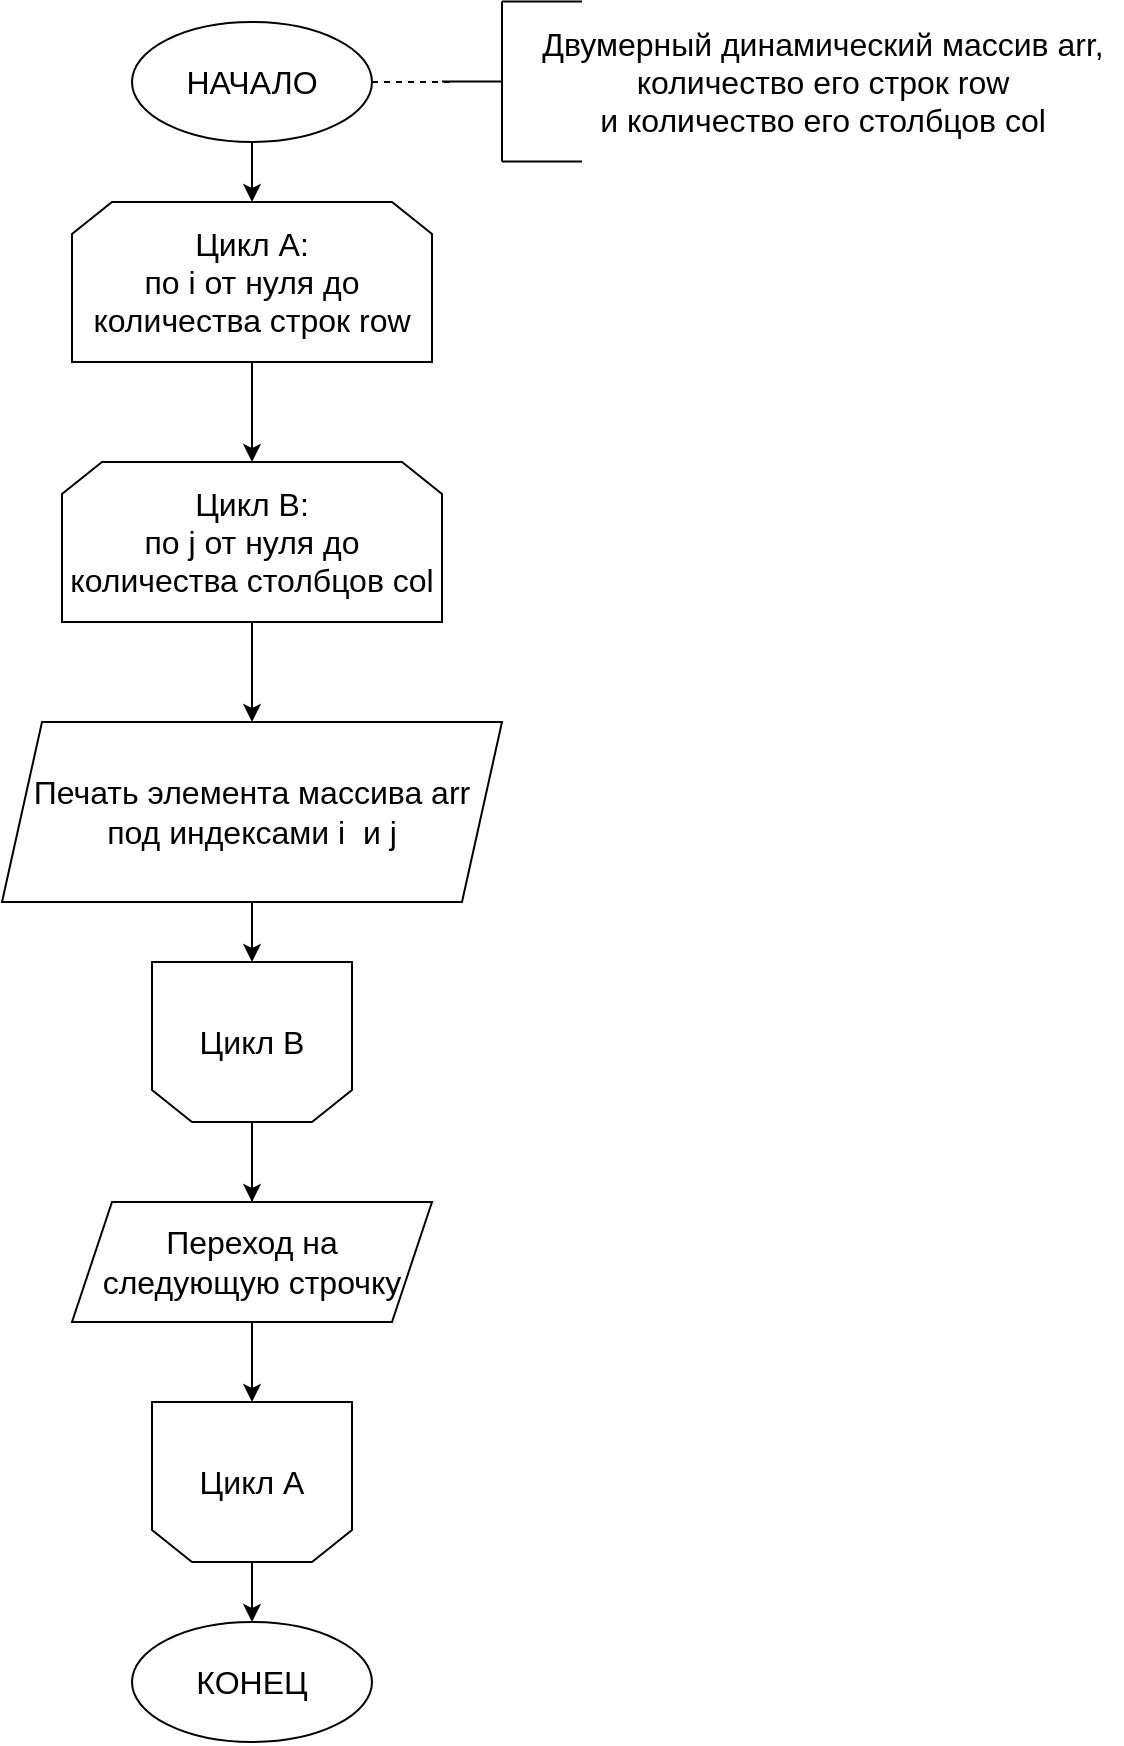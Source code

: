 <mxfile version="16.5.1" type="device"><diagram id="eAsUU-Ccu7Wq_H1qiQWM" name="Страница 1"><mxGraphModel dx="1102" dy="857" grid="1" gridSize="10" guides="1" tooltips="1" connect="1" arrows="1" fold="1" page="1" pageScale="1" pageWidth="1200" pageHeight="1920" math="0" shadow="0"><root><mxCell id="0"/><mxCell id="1" parent="0"/><mxCell id="pO9JCQjHVGOq0sKvvc0Z-3" style="edgeStyle=orthogonalEdgeStyle;rounded=0;orthogonalLoop=1;jettySize=auto;html=1;entryX=0.5;entryY=0;entryDx=0;entryDy=0;fontSize=16;" parent="1" source="pO9JCQjHVGOq0sKvvc0Z-1" target="pO9JCQjHVGOq0sKvvc0Z-2" edge="1"><mxGeometry relative="1" as="geometry"/></mxCell><mxCell id="pO9JCQjHVGOq0sKvvc0Z-1" value="НАЧАЛО" style="ellipse;whiteSpace=wrap;html=1;fontSize=16;" parent="1" vertex="1"><mxGeometry x="480" y="50" width="120" height="60" as="geometry"/></mxCell><mxCell id="pO9JCQjHVGOq0sKvvc0Z-5" value="" style="edgeStyle=orthogonalEdgeStyle;rounded=0;orthogonalLoop=1;jettySize=auto;html=1;fontSize=16;" parent="1" source="pO9JCQjHVGOq0sKvvc0Z-2" target="pO9JCQjHVGOq0sKvvc0Z-4" edge="1"><mxGeometry relative="1" as="geometry"/></mxCell><mxCell id="pO9JCQjHVGOq0sKvvc0Z-2" value="Цикл А:&lt;br&gt;по i от нуля до количества строк row" style="shape=loopLimit;whiteSpace=wrap;html=1;fontSize=16;" parent="1" vertex="1"><mxGeometry x="450" y="140" width="180" height="80" as="geometry"/></mxCell><mxCell id="pO9JCQjHVGOq0sKvvc0Z-7" style="edgeStyle=orthogonalEdgeStyle;rounded=0;orthogonalLoop=1;jettySize=auto;html=1;entryX=0.5;entryY=0;entryDx=0;entryDy=0;fontSize=16;" parent="1" source="pO9JCQjHVGOq0sKvvc0Z-4" target="pO9JCQjHVGOq0sKvvc0Z-6" edge="1"><mxGeometry relative="1" as="geometry"/></mxCell><mxCell id="pO9JCQjHVGOq0sKvvc0Z-4" value="Цикл B:&lt;br&gt;по j от нуля до количества столбцов col" style="shape=loopLimit;whiteSpace=wrap;html=1;fontSize=16;" parent="1" vertex="1"><mxGeometry x="445" y="270" width="190" height="80" as="geometry"/></mxCell><mxCell id="pO9JCQjHVGOq0sKvvc0Z-9" style="edgeStyle=orthogonalEdgeStyle;rounded=0;orthogonalLoop=1;jettySize=auto;html=1;entryX=0.5;entryY=1;entryDx=0;entryDy=0;fontSize=16;" parent="1" source="pO9JCQjHVGOq0sKvvc0Z-6" target="pO9JCQjHVGOq0sKvvc0Z-8" edge="1"><mxGeometry relative="1" as="geometry"/></mxCell><mxCell id="pO9JCQjHVGOq0sKvvc0Z-6" value="Печать элемента массива arr под индексами i&amp;nbsp; и j" style="shape=parallelogram;perimeter=parallelogramPerimeter;whiteSpace=wrap;html=1;fixedSize=1;fontSize=16;" parent="1" vertex="1"><mxGeometry x="415" y="400" width="250" height="90" as="geometry"/></mxCell><mxCell id="pO9JCQjHVGOq0sKvvc0Z-11" style="edgeStyle=orthogonalEdgeStyle;rounded=0;orthogonalLoop=1;jettySize=auto;html=1;entryX=0.5;entryY=0;entryDx=0;entryDy=0;fontSize=16;" parent="1" source="pO9JCQjHVGOq0sKvvc0Z-8" target="pO9JCQjHVGOq0sKvvc0Z-10" edge="1"><mxGeometry relative="1" as="geometry"/></mxCell><mxCell id="pO9JCQjHVGOq0sKvvc0Z-13" value="" style="edgeStyle=orthogonalEdgeStyle;rounded=0;orthogonalLoop=1;jettySize=auto;html=1;fontSize=16;" parent="1" source="pO9JCQjHVGOq0sKvvc0Z-8" target="pO9JCQjHVGOq0sKvvc0Z-12" edge="1"><mxGeometry relative="1" as="geometry"/></mxCell><mxCell id="pO9JCQjHVGOq0sKvvc0Z-8" value="Цикл В" style="shape=loopLimit;whiteSpace=wrap;html=1;fontSize=16;direction=west;" parent="1" vertex="1"><mxGeometry x="490" y="520" width="100" height="80" as="geometry"/></mxCell><mxCell id="pO9JCQjHVGOq0sKvvc0Z-10" value="Переход на следующую строчку" style="shape=parallelogram;perimeter=parallelogramPerimeter;whiteSpace=wrap;html=1;fixedSize=1;fontSize=16;" parent="1" vertex="1"><mxGeometry x="450" y="640" width="180" height="60" as="geometry"/></mxCell><mxCell id="pO9JCQjHVGOq0sKvvc0Z-15" value="" style="edgeStyle=orthogonalEdgeStyle;rounded=0;orthogonalLoop=1;jettySize=auto;html=1;fontSize=16;" parent="1" source="pO9JCQjHVGOq0sKvvc0Z-12" target="pO9JCQjHVGOq0sKvvc0Z-14" edge="1"><mxGeometry relative="1" as="geometry"/></mxCell><mxCell id="pO9JCQjHVGOq0sKvvc0Z-12" value="Цикл А" style="shape=loopLimit;whiteSpace=wrap;html=1;fontSize=16;direction=west;" parent="1" vertex="1"><mxGeometry x="490" y="740" width="100" height="80" as="geometry"/></mxCell><mxCell id="pO9JCQjHVGOq0sKvvc0Z-14" value="КОНЕЦ" style="ellipse;whiteSpace=wrap;html=1;fontSize=16;" parent="1" vertex="1"><mxGeometry x="480" y="850" width="120" height="60" as="geometry"/></mxCell><mxCell id="K8848Wv0I9gz2wsIyCaV-13" value="" style="endArrow=none;html=1;rounded=0;fontSize=16;" parent="1" edge="1"><mxGeometry width="50" height="50" relative="1" as="geometry"><mxPoint x="665" y="79.71" as="sourcePoint"/><mxPoint x="635" y="79.71" as="targetPoint"/></mxGeometry></mxCell><mxCell id="K8848Wv0I9gz2wsIyCaV-14" value="" style="endArrow=none;html=1;rounded=0;fontSize=16;" parent="1" edge="1"><mxGeometry width="50" height="50" relative="1" as="geometry"><mxPoint x="665" y="119.71" as="sourcePoint"/><mxPoint x="665" y="39.71" as="targetPoint"/></mxGeometry></mxCell><mxCell id="K8848Wv0I9gz2wsIyCaV-15" value="Двумерный динамический массив arr,&lt;br&gt;количество его строк row &lt;br&gt;и количество его столбцов col" style="text;html=1;align=center;verticalAlign=middle;resizable=0;points=[];autosize=1;strokeColor=none;fillColor=none;fontSize=16;" parent="1" vertex="1"><mxGeometry x="675" y="49.71" width="300" height="60" as="geometry"/></mxCell><mxCell id="K8848Wv0I9gz2wsIyCaV-16" value="" style="endArrow=none;html=1;rounded=0;fontSize=16;" parent="1" edge="1"><mxGeometry width="50" height="50" relative="1" as="geometry"><mxPoint x="705" y="39.71" as="sourcePoint"/><mxPoint x="665" y="39.71" as="targetPoint"/></mxGeometry></mxCell><mxCell id="K8848Wv0I9gz2wsIyCaV-17" value="" style="endArrow=none;html=1;rounded=0;fontSize=16;" parent="1" edge="1"><mxGeometry width="50" height="50" relative="1" as="geometry"><mxPoint x="705" y="119.71" as="sourcePoint"/><mxPoint x="665" y="119.71" as="targetPoint"/></mxGeometry></mxCell><mxCell id="K8848Wv0I9gz2wsIyCaV-18" value="" style="endArrow=none;dashed=1;html=1;rounded=0;exitX=1;exitY=0.5;exitDx=0;exitDy=0;" parent="1" source="pO9JCQjHVGOq0sKvvc0Z-1" edge="1"><mxGeometry width="50" height="50" relative="1" as="geometry"><mxPoint x="710" y="150" as="sourcePoint"/><mxPoint x="640" y="80" as="targetPoint"/></mxGeometry></mxCell></root></mxGraphModel></diagram></mxfile>